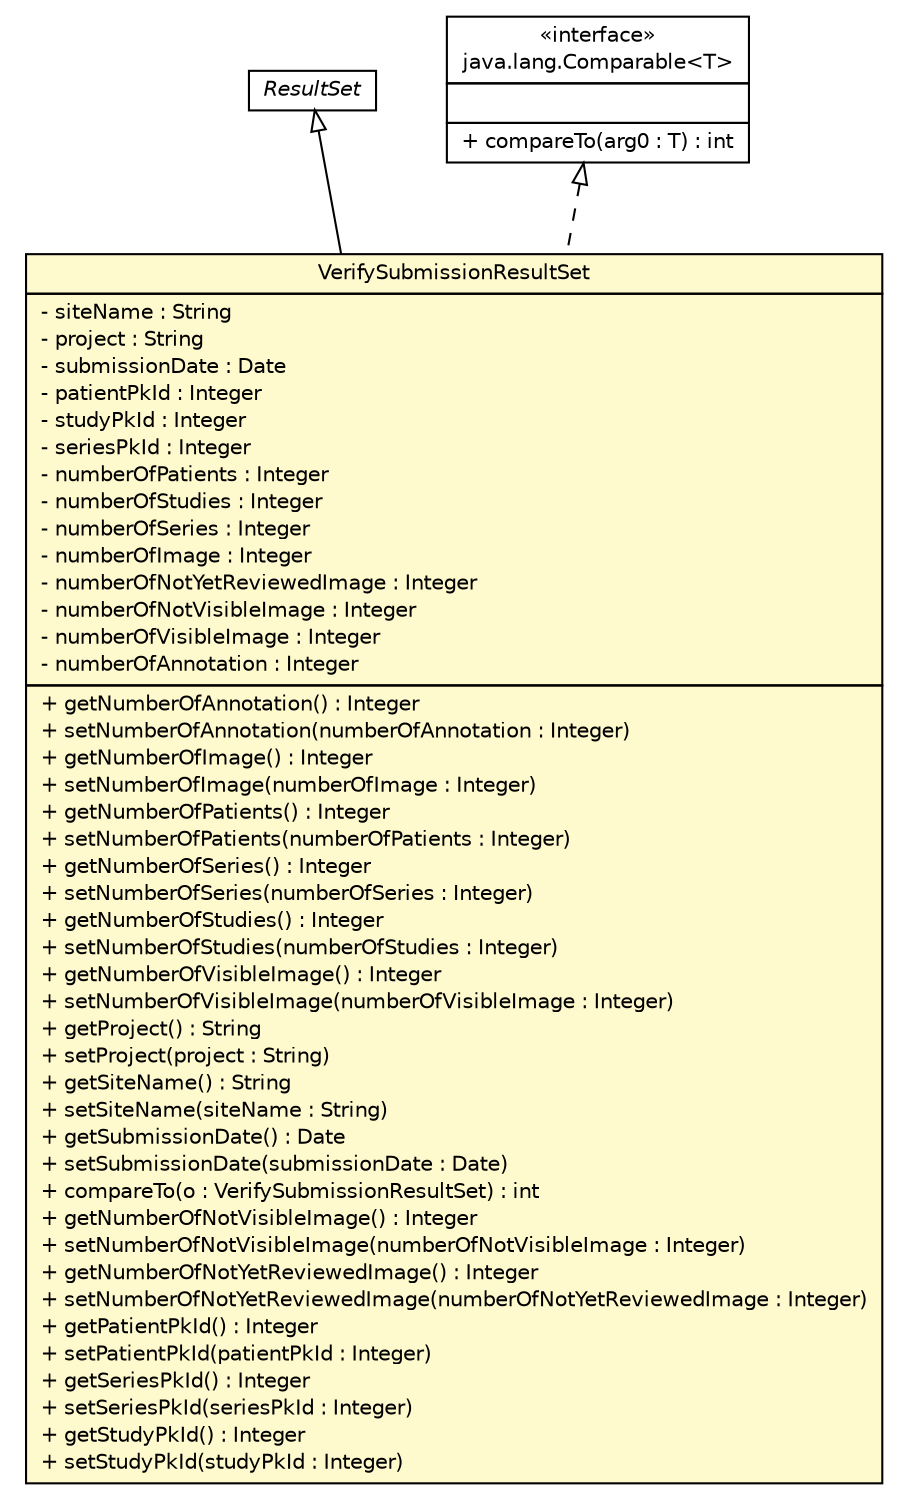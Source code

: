 #!/usr/local/bin/dot
#
# Class diagram 
# Generated by UmlGraph version 4.8 (http://www.spinellis.gr/sw/umlgraph)
#

digraph G {
	edge [fontname="Helvetica",fontsize=10,labelfontname="Helvetica",labelfontsize=10];
	node [fontname="Helvetica",fontsize=10,shape=plaintext];
	// gov.nih.nci.ncia.resultset.ResultSet
	c54987 [label=<<table border="0" cellborder="1" cellspacing="0" cellpadding="2" port="p" href="./ResultSet.html">
		<tr><td><table border="0" cellspacing="0" cellpadding="1">
			<tr><td><font face="Helvetica-Oblique"> ResultSet </font></td></tr>
		</table></td></tr>
		</table>>, fontname="Helvetica", fontcolor="black", fontsize=10.0];
	// gov.nih.nci.ncia.resultset.VerifySubmissionResultSet
	c54992 [label=<<table border="0" cellborder="1" cellspacing="0" cellpadding="2" port="p" bgcolor="lemonChiffon" href="./VerifySubmissionResultSet.html">
		<tr><td><table border="0" cellspacing="0" cellpadding="1">
			<tr><td> VerifySubmissionResultSet </td></tr>
		</table></td></tr>
		<tr><td><table border="0" cellspacing="0" cellpadding="1">
			<tr><td align="left"> - siteName : String </td></tr>
			<tr><td align="left"> - project : String </td></tr>
			<tr><td align="left"> - submissionDate : Date </td></tr>
			<tr><td align="left"> - patientPkId : Integer </td></tr>
			<tr><td align="left"> - studyPkId : Integer </td></tr>
			<tr><td align="left"> - seriesPkId : Integer </td></tr>
			<tr><td align="left"> - numberOfPatients : Integer </td></tr>
			<tr><td align="left"> - numberOfStudies : Integer </td></tr>
			<tr><td align="left"> - numberOfSeries : Integer </td></tr>
			<tr><td align="left"> - numberOfImage : Integer </td></tr>
			<tr><td align="left"> - numberOfNotYetReviewedImage : Integer </td></tr>
			<tr><td align="left"> - numberOfNotVisibleImage : Integer </td></tr>
			<tr><td align="left"> - numberOfVisibleImage : Integer </td></tr>
			<tr><td align="left"> - numberOfAnnotation : Integer </td></tr>
		</table></td></tr>
		<tr><td><table border="0" cellspacing="0" cellpadding="1">
			<tr><td align="left"> + getNumberOfAnnotation() : Integer </td></tr>
			<tr><td align="left"> + setNumberOfAnnotation(numberOfAnnotation : Integer) </td></tr>
			<tr><td align="left"> + getNumberOfImage() : Integer </td></tr>
			<tr><td align="left"> + setNumberOfImage(numberOfImage : Integer) </td></tr>
			<tr><td align="left"> + getNumberOfPatients() : Integer </td></tr>
			<tr><td align="left"> + setNumberOfPatients(numberOfPatients : Integer) </td></tr>
			<tr><td align="left"> + getNumberOfSeries() : Integer </td></tr>
			<tr><td align="left"> + setNumberOfSeries(numberOfSeries : Integer) </td></tr>
			<tr><td align="left"> + getNumberOfStudies() : Integer </td></tr>
			<tr><td align="left"> + setNumberOfStudies(numberOfStudies : Integer) </td></tr>
			<tr><td align="left"> + getNumberOfVisibleImage() : Integer </td></tr>
			<tr><td align="left"> + setNumberOfVisibleImage(numberOfVisibleImage : Integer) </td></tr>
			<tr><td align="left"> + getProject() : String </td></tr>
			<tr><td align="left"> + setProject(project : String) </td></tr>
			<tr><td align="left"> + getSiteName() : String </td></tr>
			<tr><td align="left"> + setSiteName(siteName : String) </td></tr>
			<tr><td align="left"> + getSubmissionDate() : Date </td></tr>
			<tr><td align="left"> + setSubmissionDate(submissionDate : Date) </td></tr>
			<tr><td align="left"> + compareTo(o : VerifySubmissionResultSet) : int </td></tr>
			<tr><td align="left"> + getNumberOfNotVisibleImage() : Integer </td></tr>
			<tr><td align="left"> + setNumberOfNotVisibleImage(numberOfNotVisibleImage : Integer) </td></tr>
			<tr><td align="left"> + getNumberOfNotYetReviewedImage() : Integer </td></tr>
			<tr><td align="left"> + setNumberOfNotYetReviewedImage(numberOfNotYetReviewedImage : Integer) </td></tr>
			<tr><td align="left"> + getPatientPkId() : Integer </td></tr>
			<tr><td align="left"> + setPatientPkId(patientPkId : Integer) </td></tr>
			<tr><td align="left"> + getSeriesPkId() : Integer </td></tr>
			<tr><td align="left"> + setSeriesPkId(seriesPkId : Integer) </td></tr>
			<tr><td align="left"> + getStudyPkId() : Integer </td></tr>
			<tr><td align="left"> + setStudyPkId(studyPkId : Integer) </td></tr>
		</table></td></tr>
		</table>>, fontname="Helvetica", fontcolor="black", fontsize=10.0];
	//gov.nih.nci.ncia.resultset.VerifySubmissionResultSet extends gov.nih.nci.ncia.resultset.ResultSet
	c54987:p -> c54992:p [dir=back,arrowtail=empty];
	//gov.nih.nci.ncia.resultset.VerifySubmissionResultSet implements java.lang.Comparable<T>
	c55054:p -> c54992:p [dir=back,arrowtail=empty,style=dashed];
	// java.lang.Comparable<T>
	c55054 [label=<<table border="0" cellborder="1" cellspacing="0" cellpadding="2" port="p" href="http://java.sun.com/j2se/1.4.2/docs/api/java/lang/Comparable.html">
		<tr><td><table border="0" cellspacing="0" cellpadding="1">
			<tr><td> &laquo;interface&raquo; </td></tr>
			<tr><td> java.lang.Comparable&lt;T&gt; </td></tr>
		</table></td></tr>
		<tr><td><table border="0" cellspacing="0" cellpadding="1">
			<tr><td align="left">  </td></tr>
		</table></td></tr>
		<tr><td><table border="0" cellspacing="0" cellpadding="1">
			<tr><td align="left"> + compareTo(arg0 : T) : int </td></tr>
		</table></td></tr>
		</table>>, fontname="Helvetica", fontcolor="black", fontsize=10.0];
}

